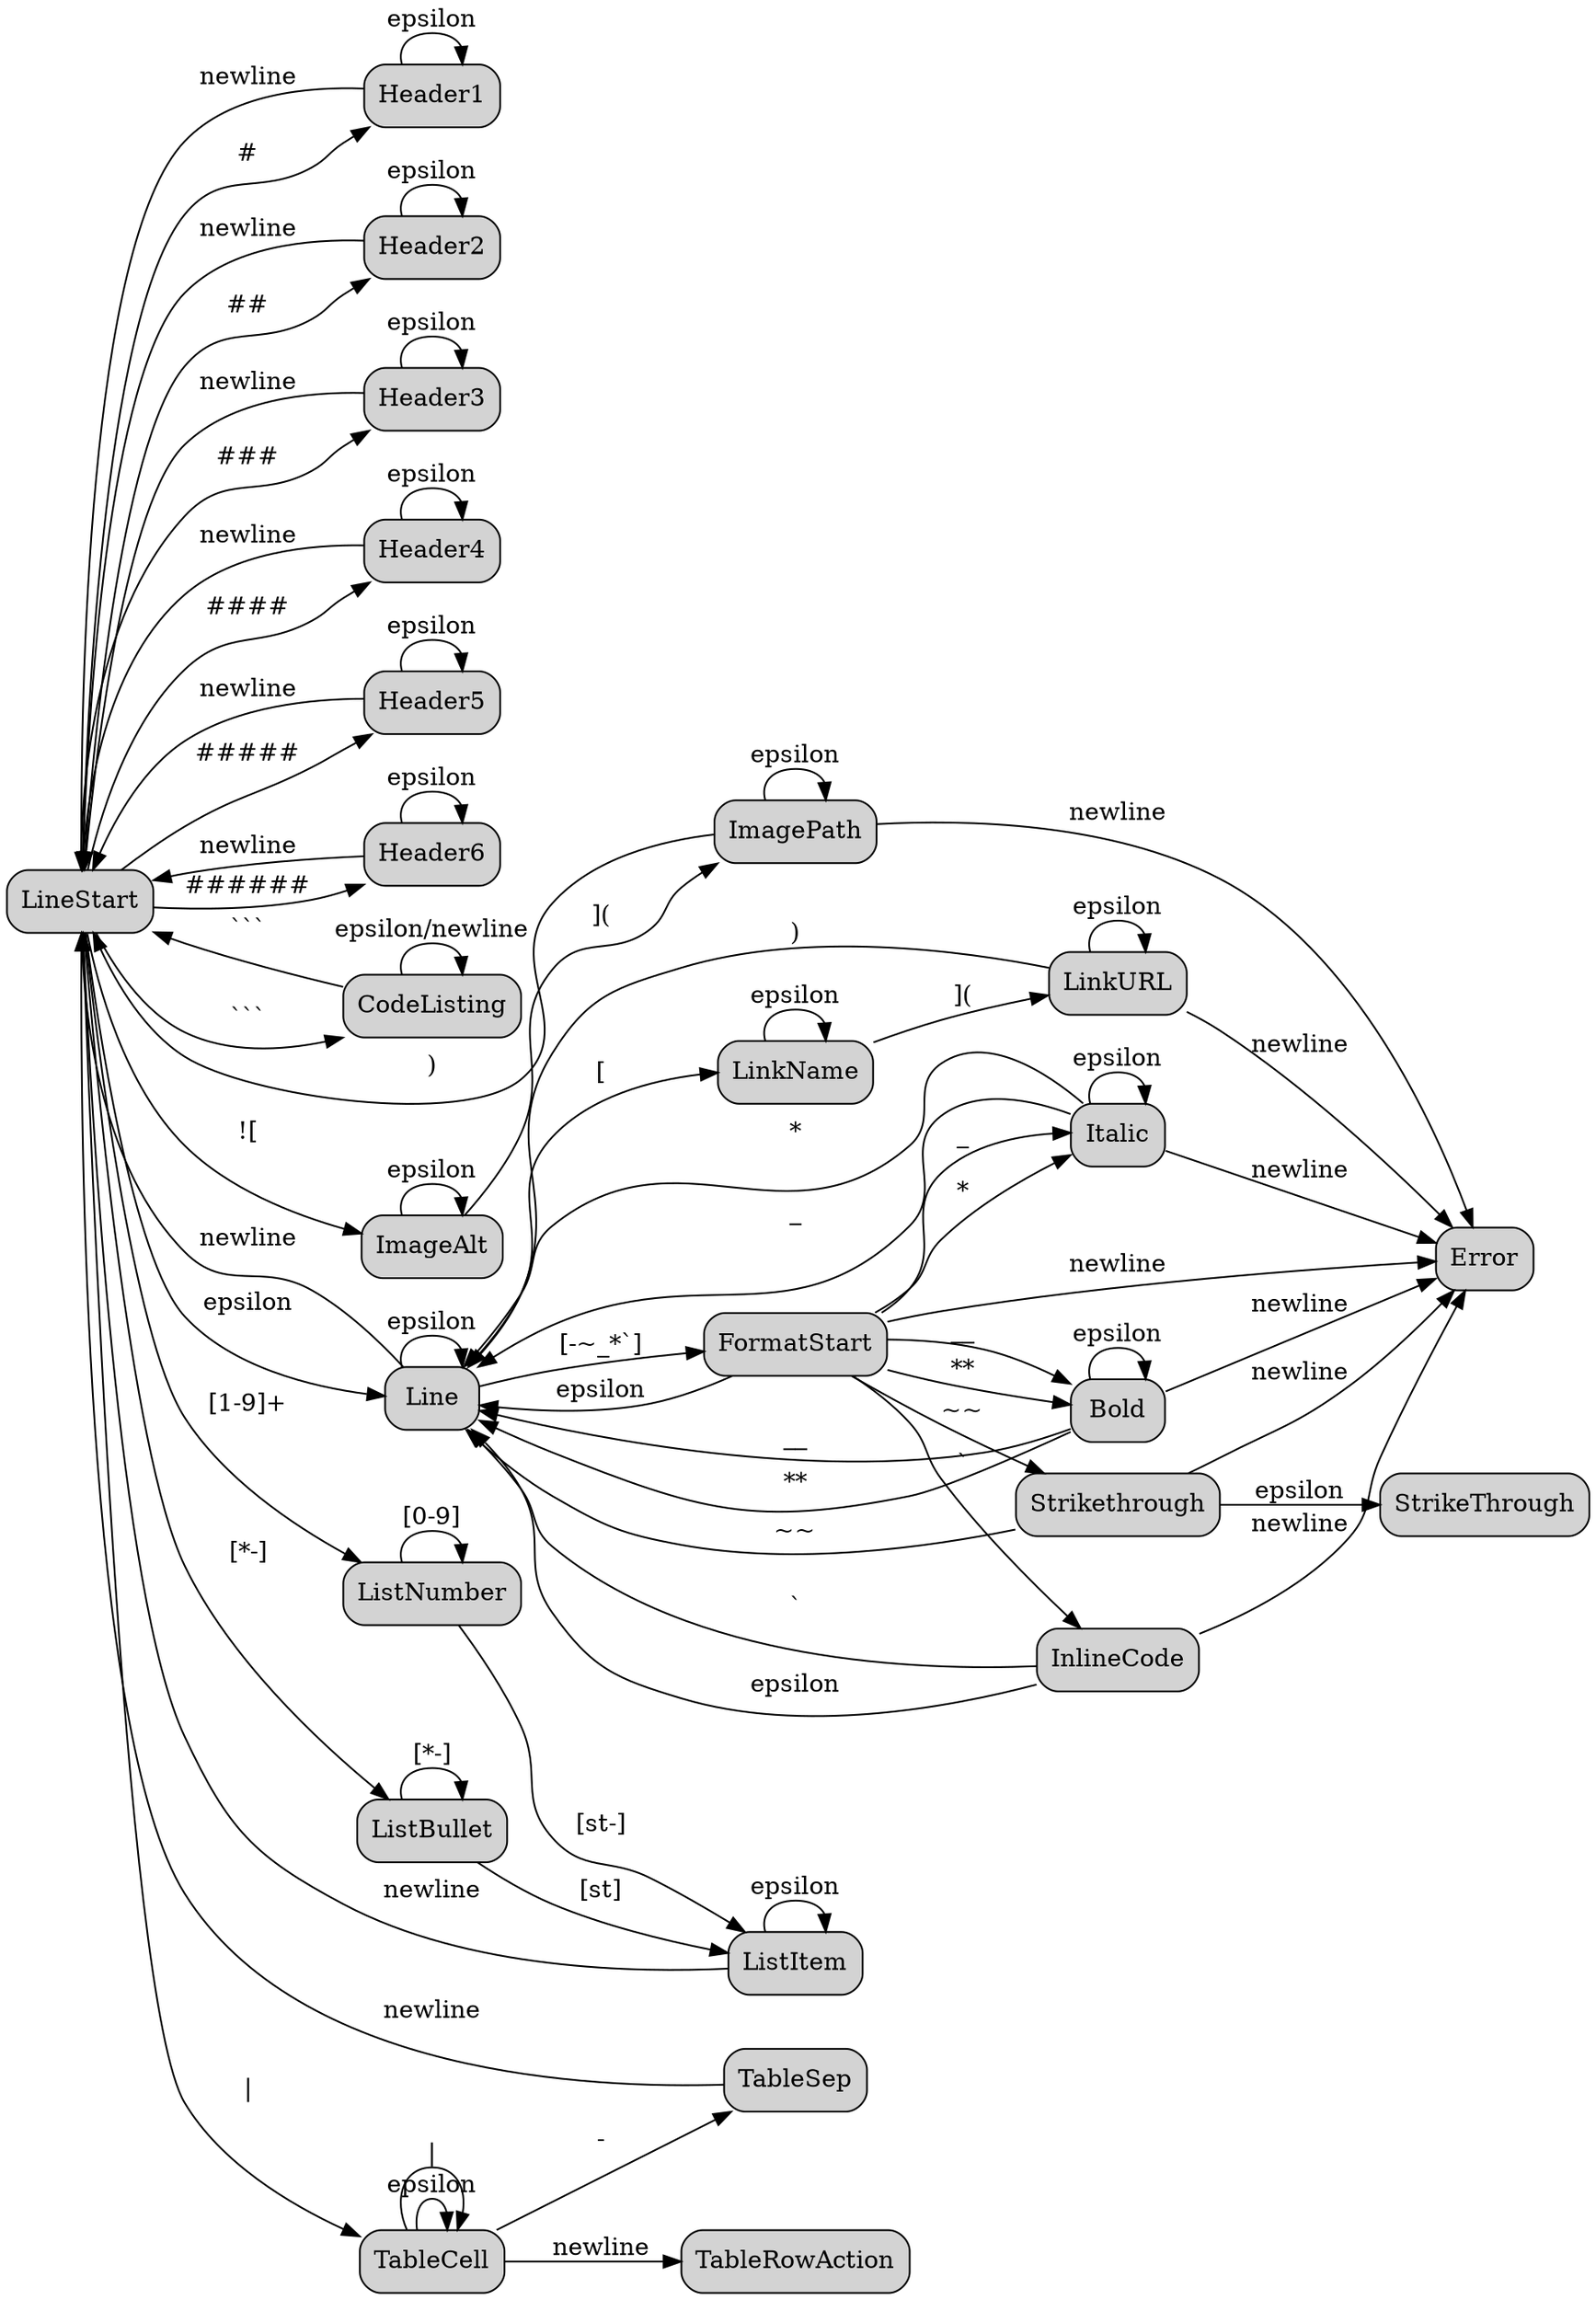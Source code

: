digraph StateMachine {
  rankdir=LR;
  node [shape=box, style="rounded, filled", fillcolor="#d3d3d3"];

  LineStart -> Header1 [label="#"];
  LineStart -> Header2 [label="##"];
  LineStart -> Header3 [label="###"];
  LineStart -> Header4 [label="####"];
  LineStart -> Header5 [label="#####"];
  LineStart -> Header6 [label="######"];
  LineStart -> CodeListing [label="```"];
  LineStart -> ImageAlt [label="!["];
  LineStart -> ListNumber [label="[1-9]+"];
  LineStart -> ListBullet [label="[*-]"];
  LineStart -> TableCell [label="|"];
  LineStart -> Line [label="epsilon"];
  Line -> LinkName [label="["];
  Line -> FormatStart [label="[-~_*`]"];
  Line -> Line [label="epsilon"];
  Line -> LineStart [label="newline"];
  Header1 -> Header1 [label="epsilon"];
  Header2 -> Header2 [label="epsilon"];
  Header3 -> Header3 [label="epsilon"];
  Header4 -> Header4 [label="epsilon"];
  Header5 -> Header5 [label="epsilon"];
  Header6 -> Header6 [label="epsilon"];
  Header1 -> LineStart [label="newline"];
  Header2 -> LineStart [label="newline"];
  Header3 -> LineStart [label="newline"];
  Header4 -> LineStart [label="newline"];
  Header5 -> LineStart [label="newline"];
  Header6 -> LineStart [label="newline"];
  ListNumber -> ListNumber [label="[0-9]"];
  ListNumber -> ListItem [label="[\s\t-]"];
  ListBullet -> ListBullet [label="[*-]"];
  ListBullet -> ListItem [label="[\s\t]"];
  ListItem -> ListItem [label="epsilon"];
  ListItem -> LineStart [label="newline"];
  ImageAlt -> ImageAlt [label="epsilon"];
  ImageAlt -> ImagePath [label="]("];
  ImagePath -> ImagePath [label="epsilon"];
  ImagePath -> LineStart [label=")"];
  ImagePath -> Error [label="newline"];
  LinkName -> LinkName [label="epsilon"];
  LinkName -> LinkURL [label="]("];
  LinkURL -> LinkURL [label="epsilon"];
  LinkURL -> Line [label=")"];
  LinkURL -> Error [label="newline"];
  CodeListing -> CodeListing [label="epsilon/newline"];
  CodeListing -> LineStart [label="```"];
  FormatStart -> Italic [label="*"];
  FormatStart -> Italic [label="_"];
  FormatStart -> Bold [label="__"];
  FormatStart -> Bold [label="**"];
  FormatStart -> InlineCode [label="`"];
  FormatStart -> Strikethrough [label="~~"];
  FormatStart -> Line [label="epsilon"];
  FormatStart -> Error [label="newline"];
  Italic -> Line [label="*"];
  Italic -> Line [label="_"];
  Italic -> Italic [label="epsilon"];
  Italic -> Error [label="newline"];
  Bold -> Line [label="__"];
  Bold -> Line [label="**"];
  Bold -> Bold [label="epsilon"];
  Bold -> Error [label="newline"];
  InlineCode -> Line [label="`"];
  InlineCode -> Line [label="epsilon"];
  InlineCode -> Error [label="newline"];
  Strikethrough -> Line [label="~~"];
  Strikethrough -> StrikeThrough [label="epsilon"];
  Strikethrough -> Error [label="newline"];
  TableCell -> TableCell [label="epsilon"];
  TableCell -> TableCell [label="|"];
  TableCell -> TableRowAction [label="newline"];
  TableCell -> TableSep [label="-"];
  TableSep -> LineStart [label="newline"];
}

